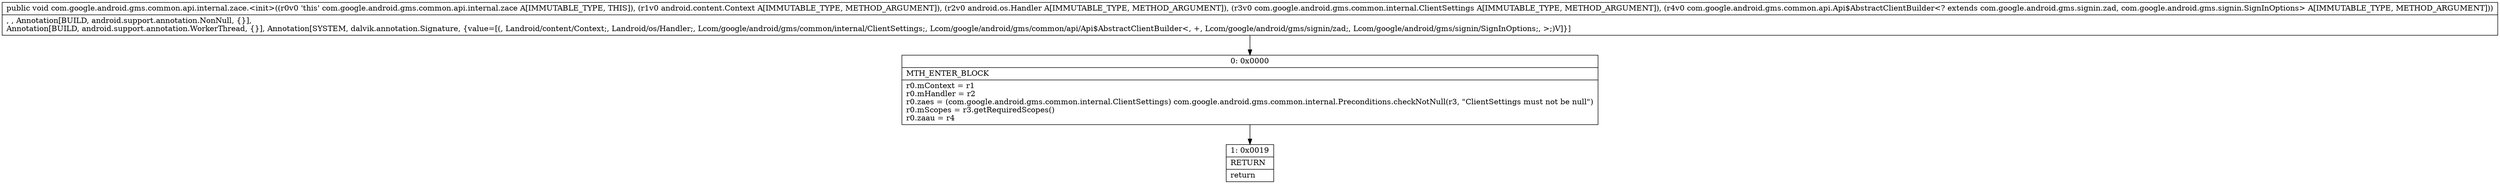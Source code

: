 digraph "CFG forcom.google.android.gms.common.api.internal.zace.\<init\>(Landroid\/content\/Context;Landroid\/os\/Handler;Lcom\/google\/android\/gms\/common\/internal\/ClientSettings;Lcom\/google\/android\/gms\/common\/api\/Api$AbstractClientBuilder;)V" {
Node_0 [shape=record,label="{0\:\ 0x0000|MTH_ENTER_BLOCK\l|r0.mContext = r1\lr0.mHandler = r2\lr0.zaes = (com.google.android.gms.common.internal.ClientSettings) com.google.android.gms.common.internal.Preconditions.checkNotNull(r3, \"ClientSettings must not be null\")\lr0.mScopes = r3.getRequiredScopes()\lr0.zaau = r4\l}"];
Node_1 [shape=record,label="{1\:\ 0x0019|RETURN\l|return\l}"];
MethodNode[shape=record,label="{public void com.google.android.gms.common.api.internal.zace.\<init\>((r0v0 'this' com.google.android.gms.common.api.internal.zace A[IMMUTABLE_TYPE, THIS]), (r1v0 android.content.Context A[IMMUTABLE_TYPE, METHOD_ARGUMENT]), (r2v0 android.os.Handler A[IMMUTABLE_TYPE, METHOD_ARGUMENT]), (r3v0 com.google.android.gms.common.internal.ClientSettings A[IMMUTABLE_TYPE, METHOD_ARGUMENT]), (r4v0 com.google.android.gms.common.api.Api$AbstractClientBuilder\<? extends com.google.android.gms.signin.zad, com.google.android.gms.signin.SignInOptions\> A[IMMUTABLE_TYPE, METHOD_ARGUMENT]))  | , , Annotation[BUILD, android.support.annotation.NonNull, \{\}], \lAnnotation[BUILD, android.support.annotation.WorkerThread, \{\}], Annotation[SYSTEM, dalvik.annotation.Signature, \{value=[(, Landroid\/content\/Context;, Landroid\/os\/Handler;, Lcom\/google\/android\/gms\/common\/internal\/ClientSettings;, Lcom\/google\/android\/gms\/common\/api\/Api$AbstractClientBuilder\<, +, Lcom\/google\/android\/gms\/signin\/zad;, Lcom\/google\/android\/gms\/signin\/SignInOptions;, \>;)V]\}]\l}"];
MethodNode -> Node_0;
Node_0 -> Node_1;
}

